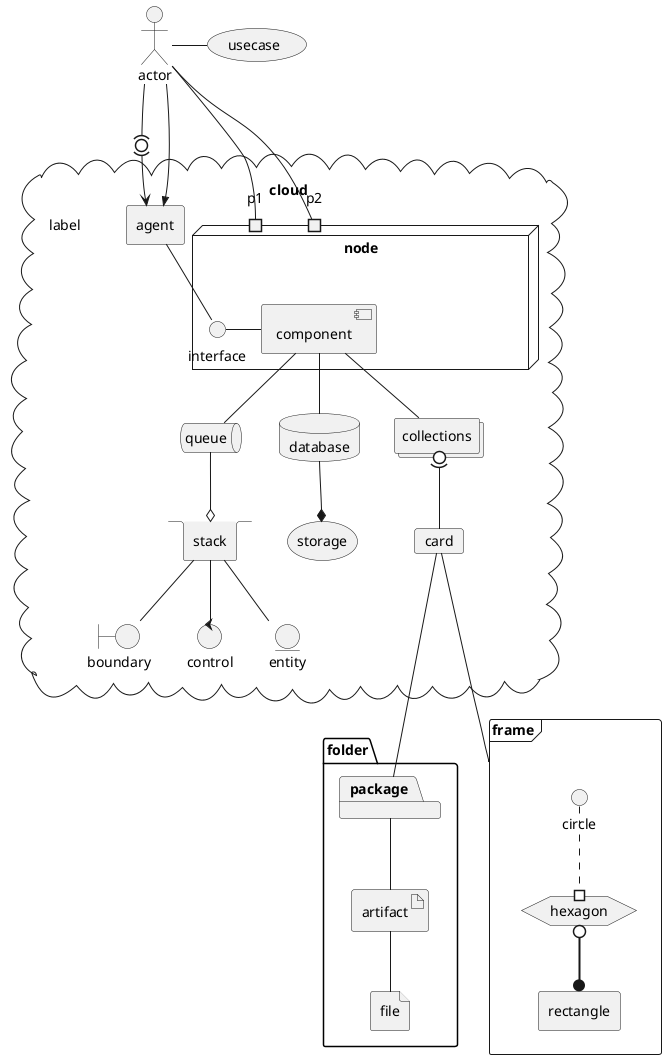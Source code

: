 @startuml
actor actor
usecase usecase
actor - usecase

cloud cloud {
    agent agent
    boundary boundary
    card card
    collections collections
    control control
    database database
    entity entity
    label label
    node node {
        port p1
        port p2
        component component
        interface interface
        component - interface
    }
    queue queue
    stack stack
    storage storage

    stack -- boundary
    stack -- control
    stack -- entity

    component -- database
    database --* storage
    component -- queue
    queue --o stack
    component -- collections
    collections 0)-- card
}

actor --(0)-> agent
actor --->> agent
actor -- p1
actor -- p2
agent -- interface

folder folder {
    package package
    artifact artifact
    file file
    package -- artifact
    artifact -- file
}

card --- package

frame frame {
    circle circle
    hexagon hexagon
    rectangle rectangle
    hexagon 0==@ rectangle
    circle ..# hexagon
}

card --- frame

@enduml

